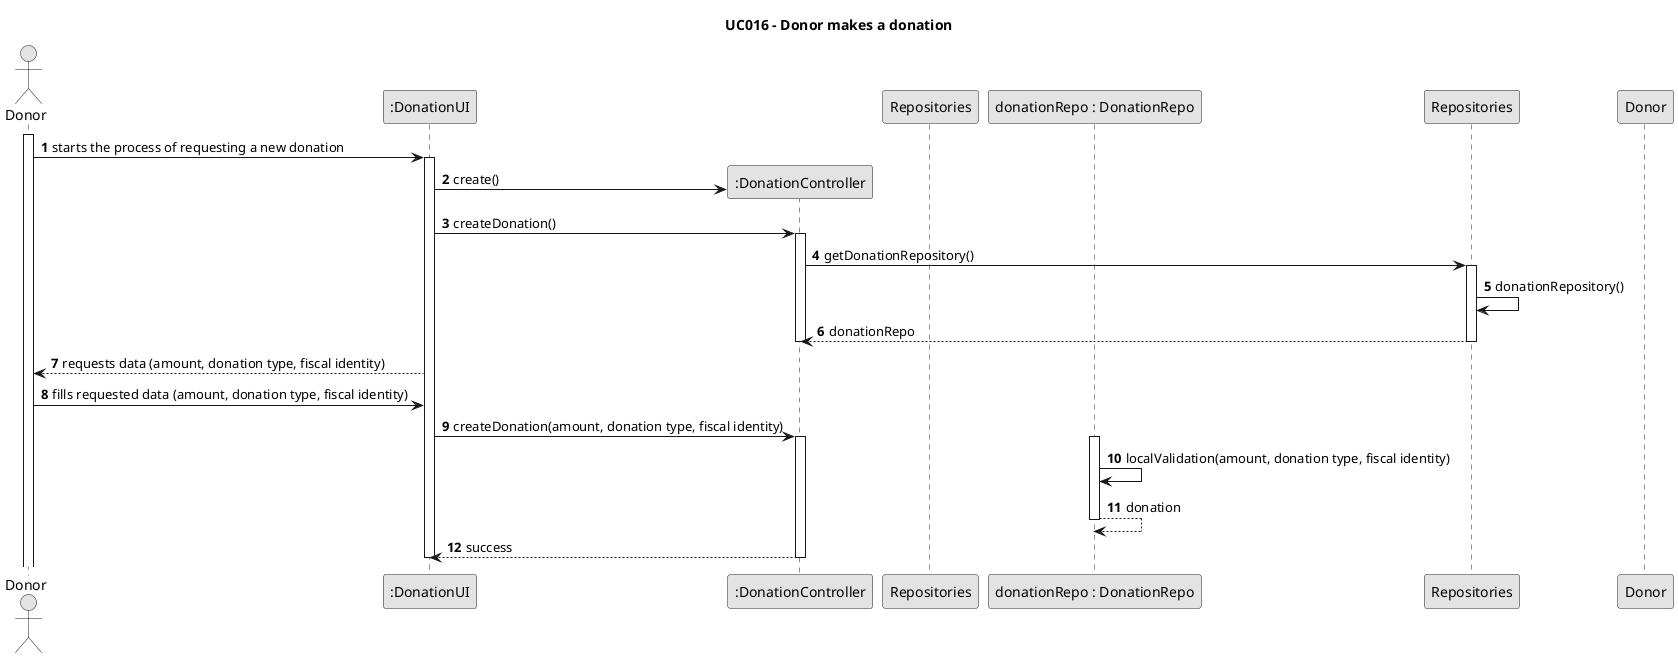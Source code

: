 @startuml
skinparam monochrome true
skinparam packageStyle rectangle
skinparam shadowing false

title UC016 - Donor makes a donation

autonumber

actor Donor as donor
participant ":DonationUI" as ui
participant ":DonationController" as ctrl
participant Repositories as repo
participant "donationRepo : DonationRepo" as donationRepo

activate donor
    donor -> ui : starts the process of requesting a new donation
     activate ui
            ui -> ctrl** : create()
            ui -> ctrl : createDonation()
            activate ctrl
                ctrl -> Repositories : getDonationRepository()
                activate Repositories
                    Repositories -> Repositories : donationRepository()
                    Repositories-->ctrl : donationRepo
                deactivate Repositories
            deactivate ctrl
                ui --> donor : requests data (amount, donation type, fiscal identity)
                donor -> ui : fills requested data (amount, donation type, fiscal identity)
                ui -> ctrl : createDonation(amount, donation type, fiscal identity)
            activate ctrl
            activate donationRepo
                    donationRepo -> donationRepo : localValidation(amount, donation type, fiscal identity)
                    donationRepo --> donationRepo : donation
            deactivate donationRepo
                ctrl --> ui : success
            deactivate ctrl
    deactivate ui
deactivate Donor


@enduml